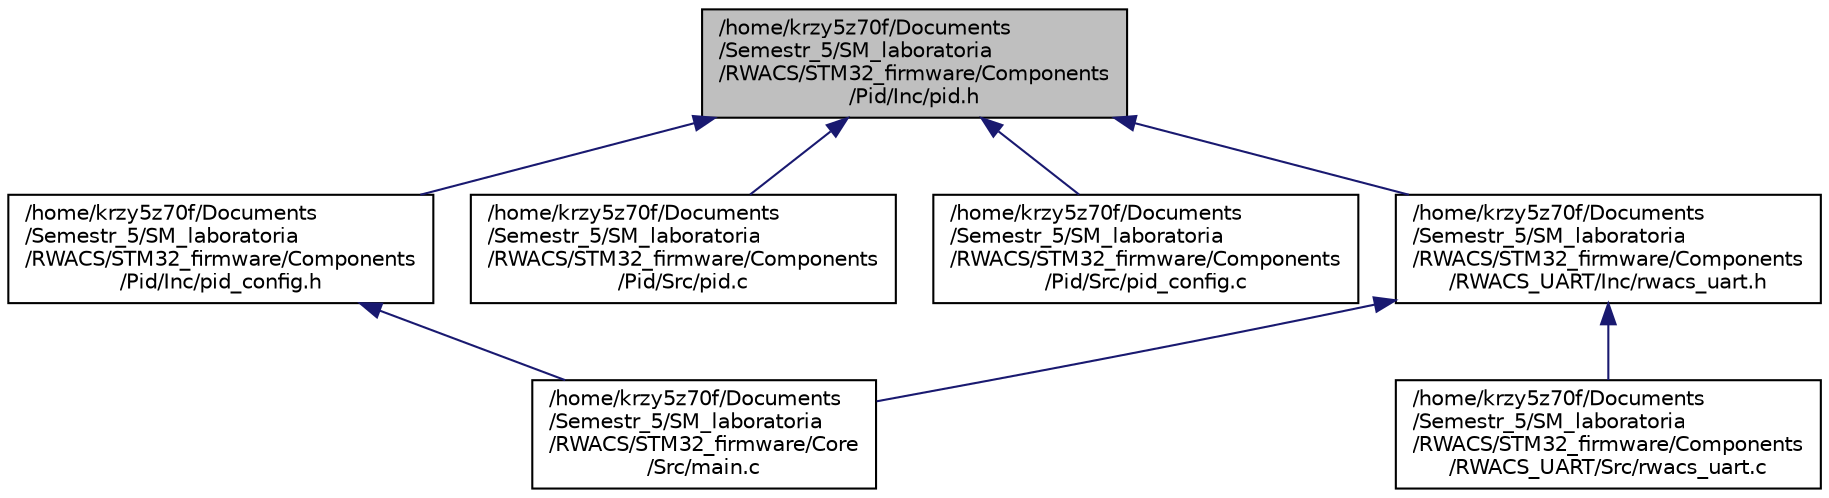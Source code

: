digraph "/home/krzy5z70f/Documents/Semestr_5/SM_laboratoria/RWACS/STM32_firmware/Components/Pid/Inc/pid.h"
{
 // LATEX_PDF_SIZE
  edge [fontname="Helvetica",fontsize="10",labelfontname="Helvetica",labelfontsize="10"];
  node [fontname="Helvetica",fontsize="10",shape=record];
  Node1 [label="/home/krzy5z70f/Documents\l/Semestr_5/SM_laboratoria\l/RWACS/STM32_firmware/Components\l/Pid/Inc/pid.h",height=0.2,width=0.4,color="black", fillcolor="grey75", style="filled", fontcolor="black",tooltip=": Pid controller configuration header file"];
  Node1 -> Node2 [dir="back",color="midnightblue",fontsize="10",style="solid"];
  Node2 [label="/home/krzy5z70f/Documents\l/Semestr_5/SM_laboratoria\l/RWACS/STM32_firmware/Components\l/Pid/Inc/pid_config.h",height=0.2,width=0.4,color="black", fillcolor="white", style="filled",URL="$pid__config_8h.html",tooltip=": Pid controller configuration header file"];
  Node2 -> Node3 [dir="back",color="midnightblue",fontsize="10",style="solid"];
  Node3 [label="/home/krzy5z70f/Documents\l/Semestr_5/SM_laboratoria\l/RWACS/STM32_firmware/Core\l/Src/main.c",height=0.2,width=0.4,color="black", fillcolor="white", style="filled",URL="$main_8c.html",tooltip=": Main program body"];
  Node1 -> Node4 [dir="back",color="midnightblue",fontsize="10",style="solid"];
  Node4 [label="/home/krzy5z70f/Documents\l/Semestr_5/SM_laboratoria\l/RWACS/STM32_firmware/Components\l/Pid/Src/pid.c",height=0.2,width=0.4,color="black", fillcolor="white", style="filled",URL="$pid_8c.html",tooltip=": Pid controller source code file"];
  Node1 -> Node5 [dir="back",color="midnightblue",fontsize="10",style="solid"];
  Node5 [label="/home/krzy5z70f/Documents\l/Semestr_5/SM_laboratoria\l/RWACS/STM32_firmware/Components\l/Pid/Src/pid_config.c",height=0.2,width=0.4,color="black", fillcolor="white", style="filled",URL="$pid__config_8c.html",tooltip=": Pid controller configuration source code file"];
  Node1 -> Node6 [dir="back",color="midnightblue",fontsize="10",style="solid"];
  Node6 [label="/home/krzy5z70f/Documents\l/Semestr_5/SM_laboratoria\l/RWACS/STM32_firmware/Components\l/RWACS_UART/Inc/rwacs_uart.h",height=0.2,width=0.4,color="black", fillcolor="white", style="filled",URL="$rwacs__uart_8h.html",tooltip=": rwacs_uart configuration header file"];
  Node6 -> Node7 [dir="back",color="midnightblue",fontsize="10",style="solid"];
  Node7 [label="/home/krzy5z70f/Documents\l/Semestr_5/SM_laboratoria\l/RWACS/STM32_firmware/Components\l/RWACS_UART/Src/rwacs_uart.c",height=0.2,width=0.4,color="black", fillcolor="white", style="filled",URL="$rwacs__uart_8c.html",tooltip=": rwacs_uart source code file"];
  Node6 -> Node3 [dir="back",color="midnightblue",fontsize="10",style="solid"];
}
